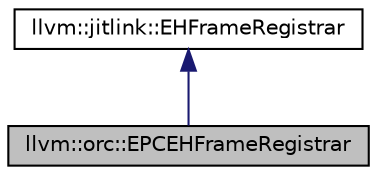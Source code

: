 digraph "llvm::orc::EPCEHFrameRegistrar"
{
 // LATEX_PDF_SIZE
  bgcolor="transparent";
  edge [fontname="Helvetica",fontsize="10",labelfontname="Helvetica",labelfontsize="10"];
  node [fontname="Helvetica",fontsize="10",shape=record];
  Node1 [label="llvm::orc::EPCEHFrameRegistrar",height=0.2,width=0.4,color="black", fillcolor="grey75", style="filled", fontcolor="black",tooltip="Register/Deregisters EH frames in a remote process via a ExecutorProcessControl instance."];
  Node2 -> Node1 [dir="back",color="midnightblue",fontsize="10",style="solid",fontname="Helvetica"];
  Node2 [label="llvm::jitlink::EHFrameRegistrar",height=0.2,width=0.4,color="black",URL="$classllvm_1_1jitlink_1_1EHFrameRegistrar.html",tooltip="Supports registration/deregistration of EH-frames in a target process."];
}
